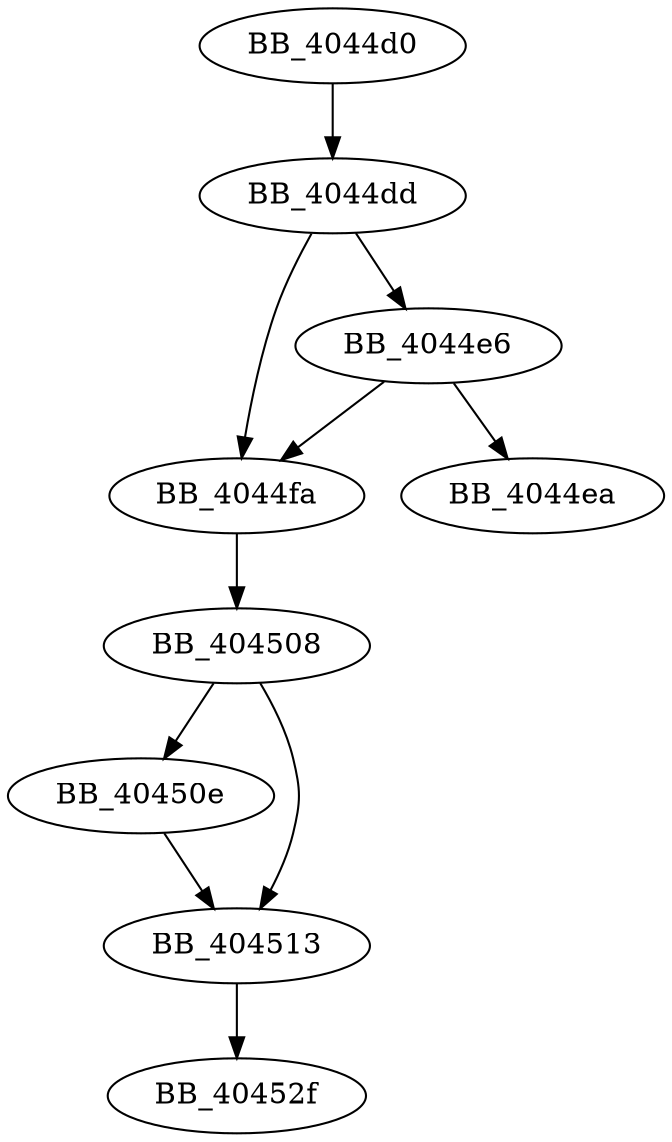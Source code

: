DiGraph sub_4044D0{
BB_4044d0->BB_4044dd
BB_4044dd->BB_4044e6
BB_4044dd->BB_4044fa
BB_4044e6->BB_4044ea
BB_4044e6->BB_4044fa
BB_4044fa->BB_404508
BB_404508->BB_40450e
BB_404508->BB_404513
BB_40450e->BB_404513
BB_404513->BB_40452f
}
